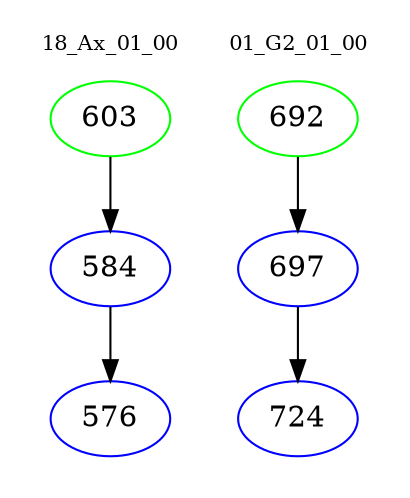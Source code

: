 digraph{
subgraph cluster_0 {
color = white
label = "18_Ax_01_00";
fontsize=10;
T0_603 [label="603", color="green"]
T0_603 -> T0_584 [color="black"]
T0_584 [label="584", color="blue"]
T0_584 -> T0_576 [color="black"]
T0_576 [label="576", color="blue"]
}
subgraph cluster_1 {
color = white
label = "01_G2_01_00";
fontsize=10;
T1_692 [label="692", color="green"]
T1_692 -> T1_697 [color="black"]
T1_697 [label="697", color="blue"]
T1_697 -> T1_724 [color="black"]
T1_724 [label="724", color="blue"]
}
}
